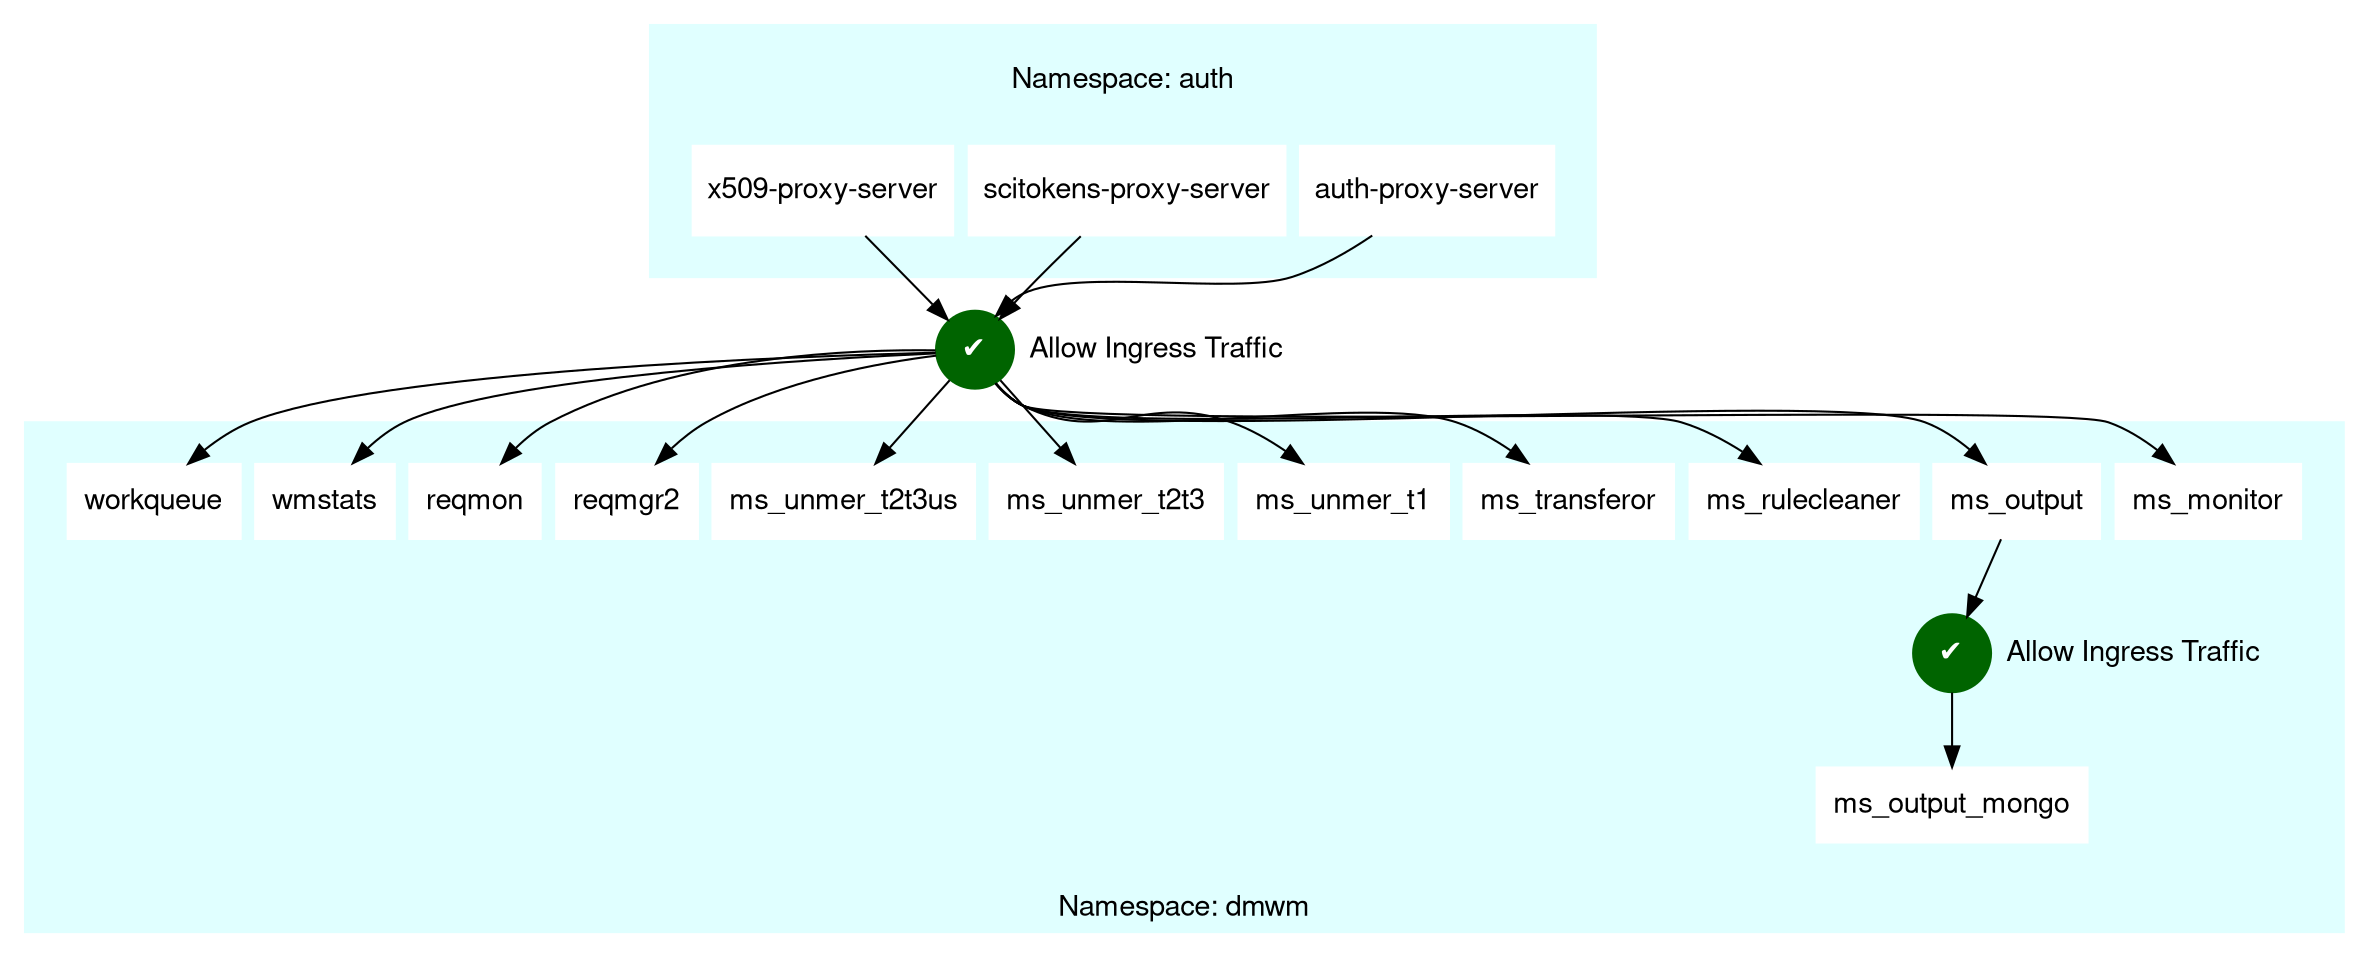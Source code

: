 digraph G {

	nodesep=0.1;
	fontname="Helvetica,Arial,sans-serif"
	node [fontname="Helvetica,Arial,sans-serif"]
	edge [fontname="Helvetica,Arial,sans-serif"]
	node [shape=box, style=filled, color=white]

	subgraph cluster_0 {
		style=filled;
		color=lightcyan;
		node [style=filled, color=white, shape=box];
		auth_proxy_server [label="auth-proxy-server", margin="0.1,0.2"]
		scitokens_proxy_server [label="scitokens-proxy-server", margin="0.1,0.2"]
		x509_proxy_server [label="x509-proxy-server", margin="0.1,0.2"]
		label = " \nNamespace: auth";
		labeljust="c"
		margin=20;
	}

	subgraph cluster_1 {
	    style=filled;
		color=lightcyan;
		node [style=filled, shape=box];
		label = "Namespace: dmwm";
		labelloc=b;
		labeljust="c"
		margin=20;
		
        ms_monitor[label="ms_monitor", labeljust="c"]
        ms_output[label="ms_output", labeljust="c"]
        ms_rulecleaner[label="ms_rulecleaner", labeljust="c"]
        ms_transferor[label="ms_transferor", labeljust="c"]
        ms_unmer_t1[label="ms_unmer_t1", labeljust="c"]
        ms_unmer_t2t3[label="ms_unmer_t2t3", labeljust="c"]
        ms_unmer_t2t3us[label="ms_unmer_t2t3us", labeljust="c"]
        reqmgr2[label="reqmgr2", labeljust="c"]
        reqmon[label="reqmon", labeljust="c"]
        wmstats[label="wmstats", labeljust="c"]
        workqueue[label="workqueue", labeljust="c"]
		ms_output_mongo[label="ms_output_mongo", labeljust="c"]
	

		subgraph cluster_5 {
			label=""
			allow_label1[color=lightcyan, margin=0, label="Allow Ingress Traffic"]
			tick1[shape=circle, style=filled, color=darkgreen, fontcolor=white label=<&#10004;>]
		}

	}
	subgraph cluster_4 {
		color=white
		allow_label[color=white, margin=0, label="Allow Ingress Traffic"]
		tick[shape=circle, style=filled, color=darkgreen, fontcolor=white label=<&#10004;>]
	}
	
	
	auth_proxy_server -> tick [minlen=4, constraint=false]
	scitokens_proxy_server -> tick
	x509_proxy_server -> tick
	
	tick -> ms_monitor[constraint=false]
	tick -> ms_output
	tick -> ms_rulecleaner
	tick -> ms_transferor
	tick -> ms_unmer_t1
	tick -> ms_unmer_t2t3
	tick -> ms_unmer_t2t3us
	tick -> reqmgr2
	tick -> reqmon
	tick -> wmstats
	tick -> workqueue

	ms_output -> tick1 -> ms_output_mongo


}